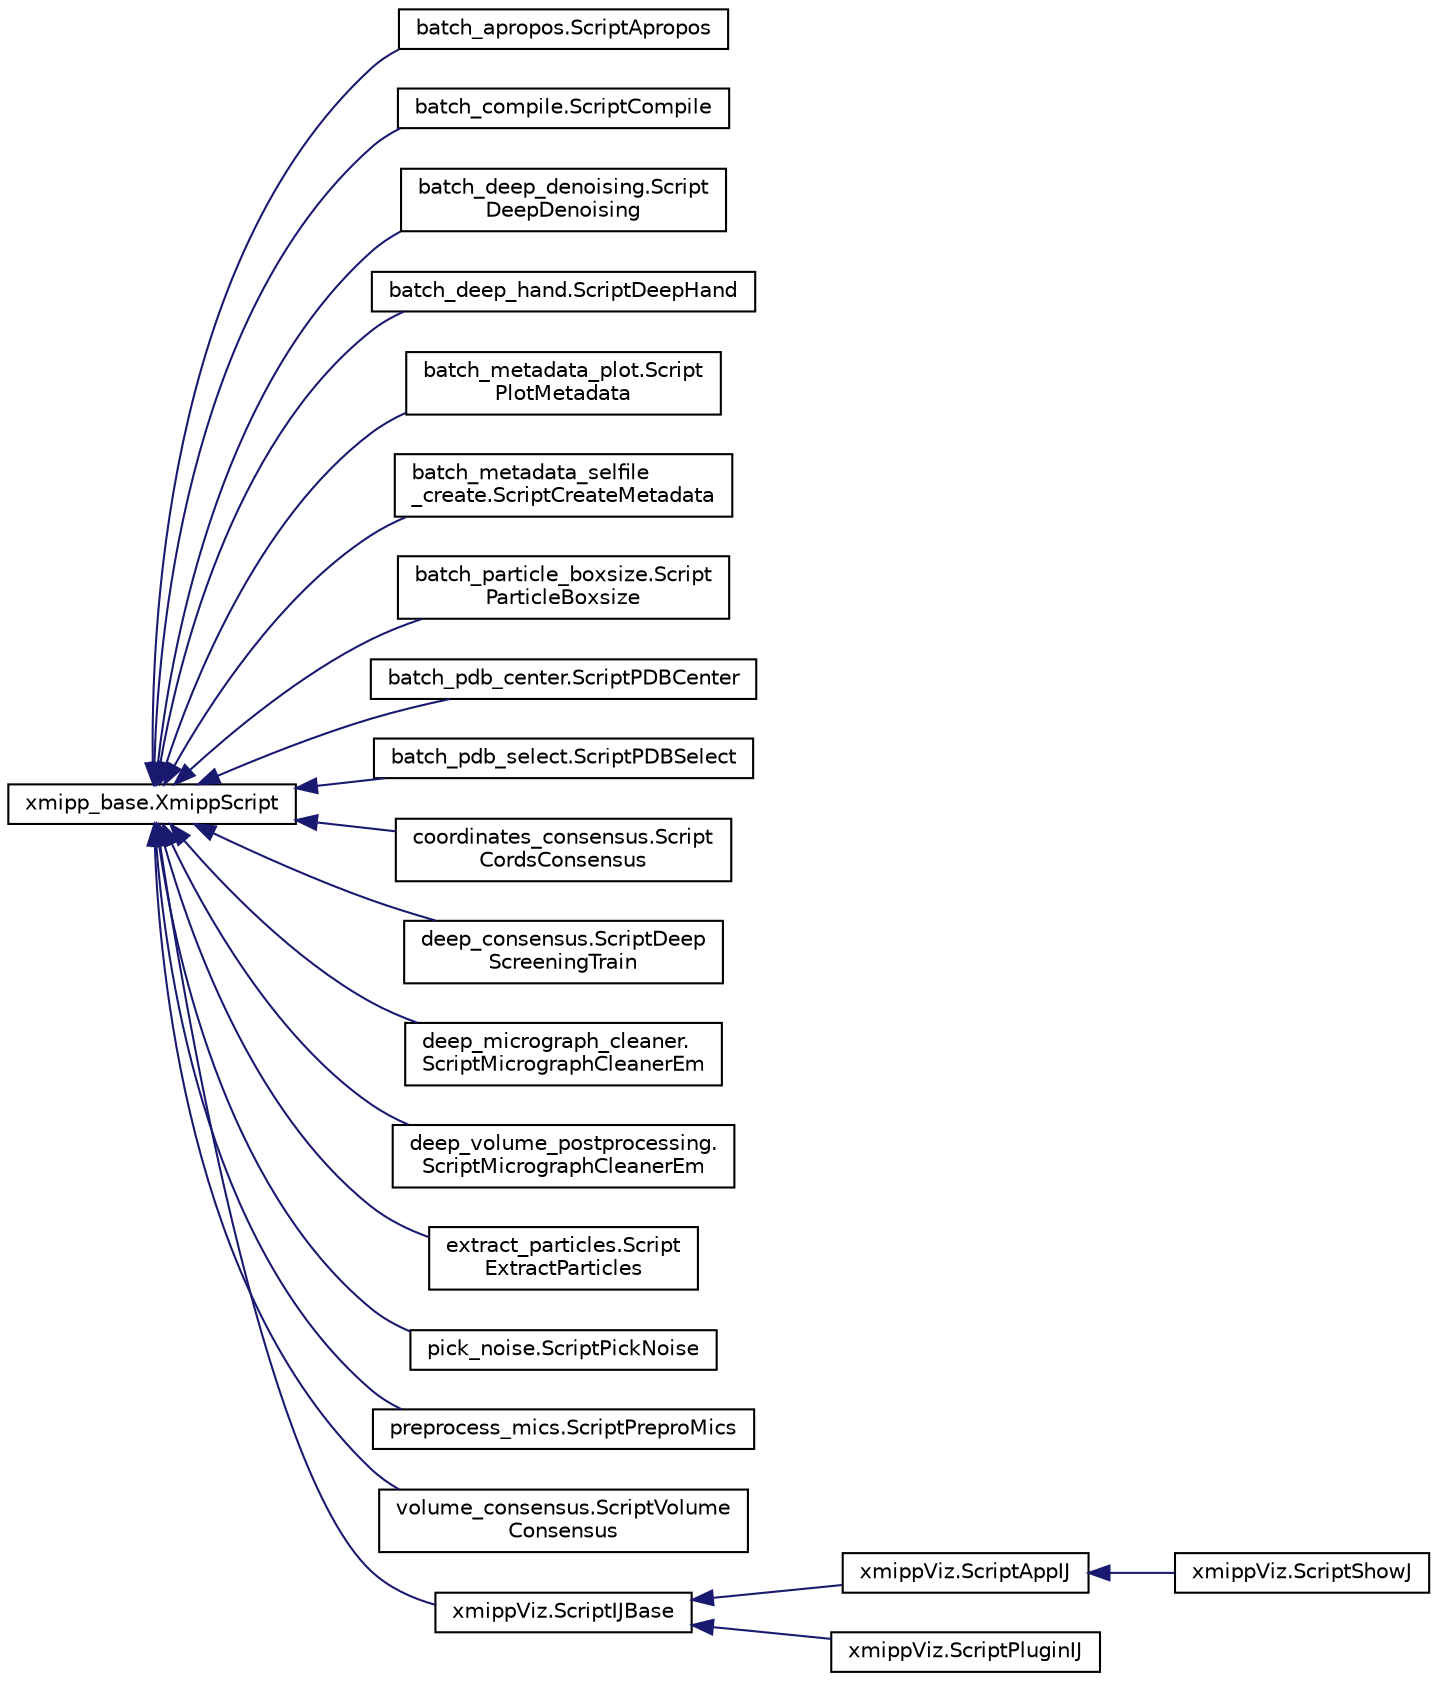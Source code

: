 digraph "Graphical Class Hierarchy"
{
  edge [fontname="Helvetica",fontsize="10",labelfontname="Helvetica",labelfontsize="10"];
  node [fontname="Helvetica",fontsize="10",shape=record];
  rankdir="LR";
  Node0 [label="xmipp_base.XmippScript",height=0.2,width=0.4,color="black", fillcolor="white", style="filled",URL="$classxmipp__base_1_1XmippScript.html"];
  Node0 -> Node1 [dir="back",color="midnightblue",fontsize="10",style="solid",fontname="Helvetica"];
  Node1 [label="batch_apropos.ScriptApropos",height=0.2,width=0.4,color="black", fillcolor="white", style="filled",URL="$classbatch__apropos_1_1ScriptApropos.html"];
  Node0 -> Node2 [dir="back",color="midnightblue",fontsize="10",style="solid",fontname="Helvetica"];
  Node2 [label="batch_compile.ScriptCompile",height=0.2,width=0.4,color="black", fillcolor="white", style="filled",URL="$classbatch__compile_1_1ScriptCompile.html"];
  Node0 -> Node3 [dir="back",color="midnightblue",fontsize="10",style="solid",fontname="Helvetica"];
  Node3 [label="batch_deep_denoising.Script\lDeepDenoising",height=0.2,width=0.4,color="black", fillcolor="white", style="filled",URL="$classbatch__deep__denoising_1_1ScriptDeepDenoising.html"];
  Node0 -> Node4 [dir="back",color="midnightblue",fontsize="10",style="solid",fontname="Helvetica"];
  Node4 [label="batch_deep_hand.ScriptDeepHand",height=0.2,width=0.4,color="black", fillcolor="white", style="filled",URL="$classbatch__deep__hand_1_1ScriptDeepHand.html"];
  Node0 -> Node5 [dir="back",color="midnightblue",fontsize="10",style="solid",fontname="Helvetica"];
  Node5 [label="batch_metadata_plot.Script\lPlotMetadata",height=0.2,width=0.4,color="black", fillcolor="white", style="filled",URL="$classbatch__metadata__plot_1_1ScriptPlotMetadata.html"];
  Node0 -> Node6 [dir="back",color="midnightblue",fontsize="10",style="solid",fontname="Helvetica"];
  Node6 [label="batch_metadata_selfile\l_create.ScriptCreateMetadata",height=0.2,width=0.4,color="black", fillcolor="white", style="filled",URL="$classbatch__metadata__selfile__create_1_1ScriptCreateMetadata.html"];
  Node0 -> Node7 [dir="back",color="midnightblue",fontsize="10",style="solid",fontname="Helvetica"];
  Node7 [label="batch_particle_boxsize.Script\lParticleBoxsize",height=0.2,width=0.4,color="black", fillcolor="white", style="filled",URL="$classbatch__particle__boxsize_1_1ScriptParticleBoxsize.html"];
  Node0 -> Node8 [dir="back",color="midnightblue",fontsize="10",style="solid",fontname="Helvetica"];
  Node8 [label="batch_pdb_center.ScriptPDBCenter",height=0.2,width=0.4,color="black", fillcolor="white", style="filled",URL="$classbatch__pdb__center_1_1ScriptPDBCenter.html"];
  Node0 -> Node9 [dir="back",color="midnightblue",fontsize="10",style="solid",fontname="Helvetica"];
  Node9 [label="batch_pdb_select.ScriptPDBSelect",height=0.2,width=0.4,color="black", fillcolor="white", style="filled",URL="$classbatch__pdb__select_1_1ScriptPDBSelect.html"];
  Node0 -> Node10 [dir="back",color="midnightblue",fontsize="10",style="solid",fontname="Helvetica"];
  Node10 [label="coordinates_consensus.Script\lCordsConsensus",height=0.2,width=0.4,color="black", fillcolor="white", style="filled",URL="$classcoordinates__consensus_1_1ScriptCordsConsensus.html"];
  Node0 -> Node11 [dir="back",color="midnightblue",fontsize="10",style="solid",fontname="Helvetica"];
  Node11 [label="deep_consensus.ScriptDeep\lScreeningTrain",height=0.2,width=0.4,color="black", fillcolor="white", style="filled",URL="$classdeep__consensus_1_1ScriptDeepScreeningTrain.html"];
  Node0 -> Node12 [dir="back",color="midnightblue",fontsize="10",style="solid",fontname="Helvetica"];
  Node12 [label="deep_micrograph_cleaner.\lScriptMicrographCleanerEm",height=0.2,width=0.4,color="black", fillcolor="white", style="filled",URL="$classdeep__micrograph__cleaner_1_1ScriptMicrographCleanerEm.html"];
  Node0 -> Node13 [dir="back",color="midnightblue",fontsize="10",style="solid",fontname="Helvetica"];
  Node13 [label="deep_volume_postprocessing.\lScriptMicrographCleanerEm",height=0.2,width=0.4,color="black", fillcolor="white", style="filled",URL="$classdeep__volume__postprocessing_1_1ScriptMicrographCleanerEm.html"];
  Node0 -> Node14 [dir="back",color="midnightblue",fontsize="10",style="solid",fontname="Helvetica"];
  Node14 [label="extract_particles.Script\lExtractParticles",height=0.2,width=0.4,color="black", fillcolor="white", style="filled",URL="$classextract__particles_1_1ScriptExtractParticles.html"];
  Node0 -> Node15 [dir="back",color="midnightblue",fontsize="10",style="solid",fontname="Helvetica"];
  Node15 [label="pick_noise.ScriptPickNoise",height=0.2,width=0.4,color="black", fillcolor="white", style="filled",URL="$classpick__noise_1_1ScriptPickNoise.html"];
  Node0 -> Node16 [dir="back",color="midnightblue",fontsize="10",style="solid",fontname="Helvetica"];
  Node16 [label="preprocess_mics.ScriptPreproMics",height=0.2,width=0.4,color="black", fillcolor="white", style="filled",URL="$classpreprocess__mics_1_1ScriptPreproMics.html"];
  Node0 -> Node17 [dir="back",color="midnightblue",fontsize="10",style="solid",fontname="Helvetica"];
  Node17 [label="volume_consensus.ScriptVolume\lConsensus",height=0.2,width=0.4,color="black", fillcolor="white", style="filled",URL="$classvolume__consensus_1_1ScriptVolumeConsensus.html"];
  Node0 -> Node18 [dir="back",color="midnightblue",fontsize="10",style="solid",fontname="Helvetica"];
  Node18 [label="xmippViz.ScriptIJBase",height=0.2,width=0.4,color="black", fillcolor="white", style="filled",URL="$classxmippViz_1_1ScriptIJBase.html"];
  Node18 -> Node19 [dir="back",color="midnightblue",fontsize="10",style="solid",fontname="Helvetica"];
  Node19 [label="xmippViz.ScriptAppIJ",height=0.2,width=0.4,color="black", fillcolor="white", style="filled",URL="$classxmippViz_1_1ScriptAppIJ.html"];
  Node19 -> Node20 [dir="back",color="midnightblue",fontsize="10",style="solid",fontname="Helvetica"];
  Node20 [label="xmippViz.ScriptShowJ",height=0.2,width=0.4,color="black", fillcolor="white", style="filled",URL="$classxmippViz_1_1ScriptShowJ.html"];
  Node18 -> Node21 [dir="back",color="midnightblue",fontsize="10",style="solid",fontname="Helvetica"];
  Node21 [label="xmippViz.ScriptPluginIJ",height=0.2,width=0.4,color="black", fillcolor="white", style="filled",URL="$classxmippViz_1_1ScriptPluginIJ.html"];
}
